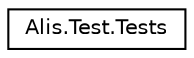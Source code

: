 digraph "Graphical Class Hierarchy"
{
 // LATEX_PDF_SIZE
  edge [fontname="Helvetica",fontsize="10",labelfontname="Helvetica",labelfontsize="10"];
  node [fontname="Helvetica",fontsize="10",shape=record];
  rankdir="LR";
  Node0 [label="Alis.Test.Tests",height=0.2,width=0.4,color="black", fillcolor="white", style="filled",URL="$class_alis_1_1_test_1_1_tests.html",tooltip="The tests class"];
}
